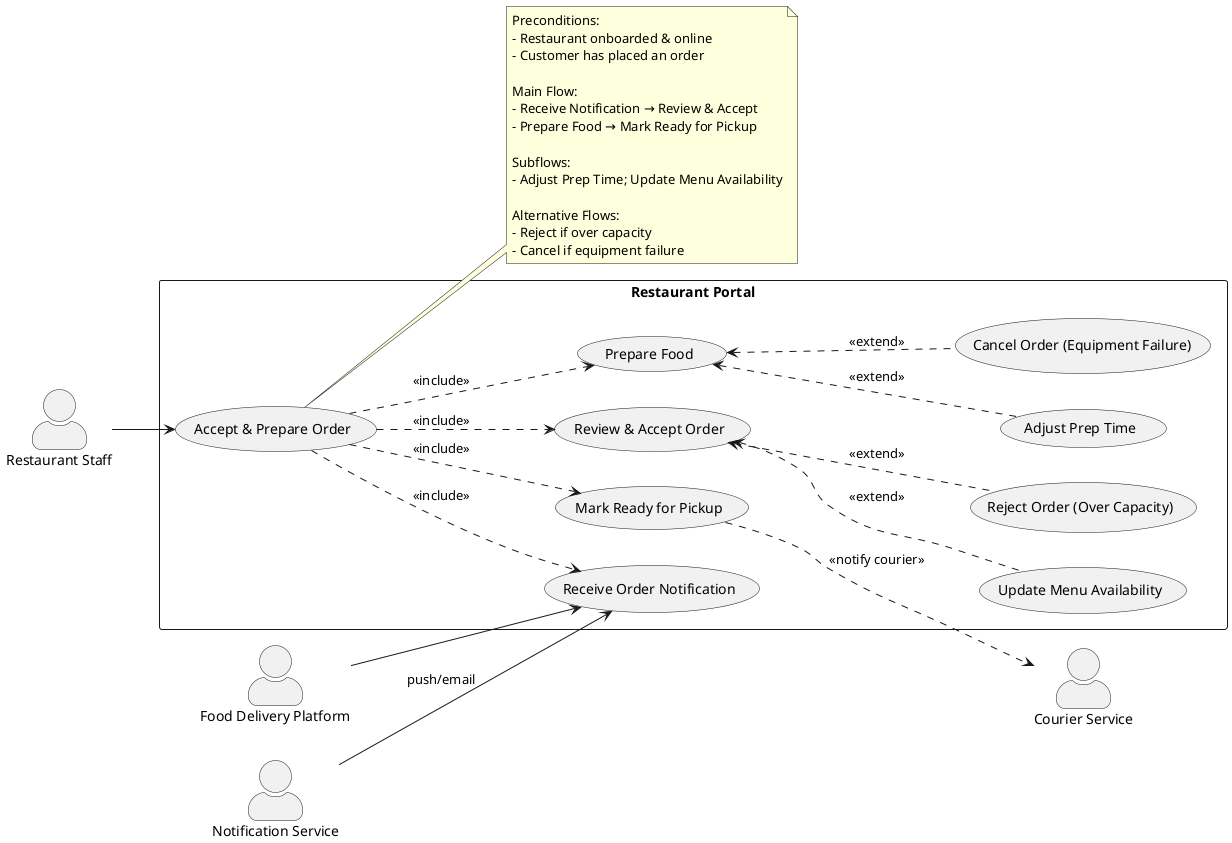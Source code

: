 @startuml
left to right direction
skinparam actorStyle awesome
skinparam packageStyle rectangle

actor "Restaurant Staff" as RS
actor "Food Delivery Platform" as FDP
actor "Courier Service" as CS
actor "Notification Service" as NS

rectangle "Restaurant Portal" as RP {
  usecase "Accept & Prepare Order" as U0
  usecase "Receive Order Notification" as U1
  usecase "Review & Accept Order" as U2
  usecase "Prepare Food" as U3
  usecase "Mark Ready for Pickup" as U4

  ' Subflows (optional)
  usecase "Adjust Prep Time" as S1
  usecase "Update Menu Availability" as S2

  ' Alternative/exception flows
  usecase "Reject Order (Over Capacity)" as A1
  usecase "Cancel Order (Equipment Failure)" as A2
}

' Primary interaction
RS --> U0

' Main flow as includes
U0 ..> U1 : <<include>>
U0 ..> U2 : <<include>>
U0 ..> U3 : <<include>>
U0 ..> U4 : <<include>>

' Subflows as extensions
U3 <.. S1 : <<extend>>
U2 <.. S2 : <<extend>>

' Alternative flows as extensions
U2 <.. A1 : <<extend>>
U3 <.. A2 : <<extend>>

' External collaborators
FDP --> U1
U4 ..> CS : <<notify courier>>
NS --> U1 : "push/email"

note right of U0
Preconditions:
- Restaurant onboarded & online
- Customer has placed an order

Main Flow:
- Receive Notification → Review & Accept
- Prepare Food → Mark Ready for Pickup

Subflows:
- Adjust Prep Time; Update Menu Availability

Alternative Flows:
- Reject if over capacity
- Cancel if equipment failure
end note
@enduml
